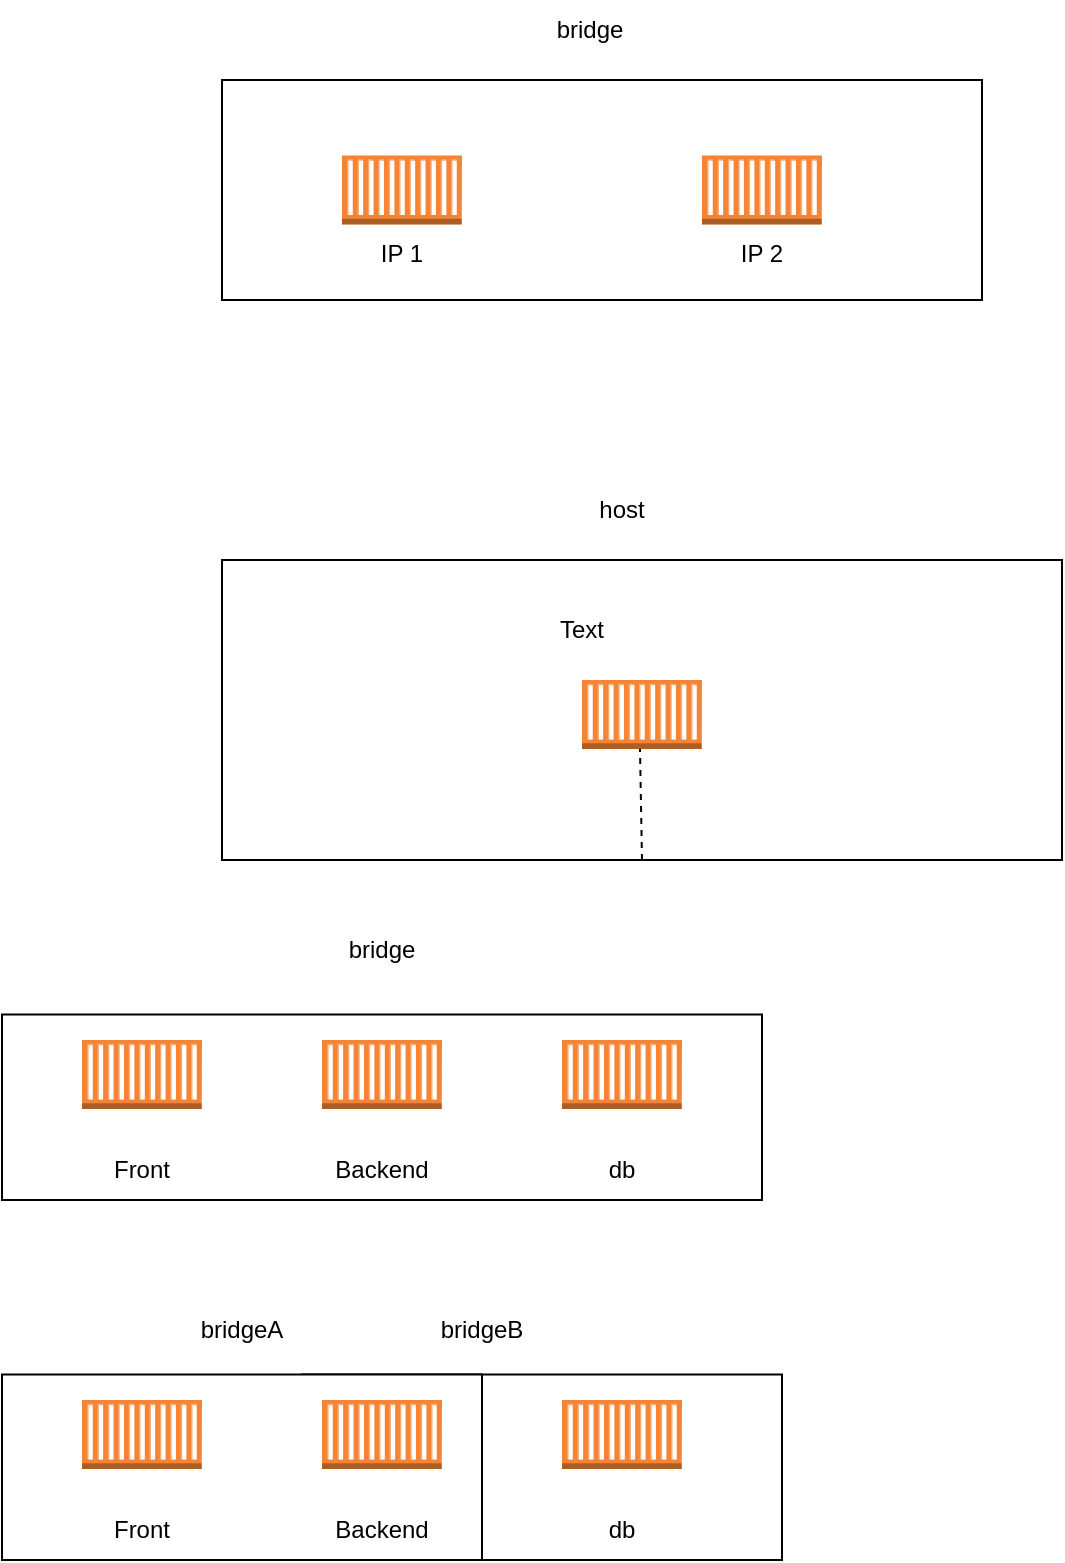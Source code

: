 <mxfile version="20.8.3" type="device" pages="2"><diagram id="vSOiX1jvaNtIfgI4KMIl" name="Page-1"><mxGraphModel dx="1298" dy="771" grid="1" gridSize="10" guides="1" tooltips="1" connect="1" arrows="1" fold="1" page="1" pageScale="1" pageWidth="827" pageHeight="1169" math="0" shadow="0"><root><mxCell id="0"/><mxCell id="1" parent="0"/><mxCell id="J_KtjbHod71vh0umN7RP-38" value="" style="rounded=0;whiteSpace=wrap;html=1;" vertex="1" parent="1"><mxGeometry x="270" y="767.25" width="240" height="92.75" as="geometry"/></mxCell><mxCell id="J_KtjbHod71vh0umN7RP-27" value="" style="rounded=0;whiteSpace=wrap;html=1;" vertex="1" parent="1"><mxGeometry x="120" y="587.25" width="380" height="92.75" as="geometry"/></mxCell><mxCell id="J_KtjbHod71vh0umN7RP-1" value="" style="rounded=0;whiteSpace=wrap;html=1;" vertex="1" parent="1"><mxGeometry x="230" y="120" width="380" height="110" as="geometry"/></mxCell><mxCell id="J_KtjbHod71vh0umN7RP-10" value="" style="outlineConnect=0;dashed=0;verticalLabelPosition=bottom;verticalAlign=top;align=center;html=1;shape=mxgraph.aws3.ec2_compute_container;fillColor=#F58534;gradientColor=none;" vertex="1" parent="1"><mxGeometry x="290" y="157.75" width="60" height="34.5" as="geometry"/></mxCell><mxCell id="J_KtjbHod71vh0umN7RP-11" value="" style="outlineConnect=0;dashed=0;verticalLabelPosition=bottom;verticalAlign=top;align=center;html=1;shape=mxgraph.aws3.ec2_compute_container;fillColor=#F58534;gradientColor=none;" vertex="1" parent="1"><mxGeometry x="470" y="157.75" width="60" height="34.5" as="geometry"/></mxCell><mxCell id="J_KtjbHod71vh0umN7RP-12" value="bridge" style="text;html=1;strokeColor=none;fillColor=none;align=center;verticalAlign=middle;whiteSpace=wrap;rounded=0;" vertex="1" parent="1"><mxGeometry x="384" y="80" width="60" height="30" as="geometry"/></mxCell><mxCell id="J_KtjbHod71vh0umN7RP-13" value="IP 1" style="text;html=1;strokeColor=none;fillColor=none;align=center;verticalAlign=middle;whiteSpace=wrap;rounded=0;" vertex="1" parent="1"><mxGeometry x="290" y="192.25" width="60" height="30" as="geometry"/></mxCell><mxCell id="J_KtjbHod71vh0umN7RP-14" value="IP 2" style="text;html=1;strokeColor=none;fillColor=none;align=center;verticalAlign=middle;whiteSpace=wrap;rounded=0;" vertex="1" parent="1"><mxGeometry x="470" y="192.25" width="60" height="30" as="geometry"/></mxCell><mxCell id="J_KtjbHod71vh0umN7RP-16" value="" style="rounded=0;whiteSpace=wrap;html=1;" vertex="1" parent="1"><mxGeometry x="230" y="360" width="420" height="150" as="geometry"/></mxCell><mxCell id="J_KtjbHod71vh0umN7RP-17" value="" style="outlineConnect=0;dashed=0;verticalLabelPosition=bottom;verticalAlign=top;align=center;html=1;shape=mxgraph.aws3.ec2_compute_container;fillColor=#F58534;gradientColor=none;" vertex="1" parent="1"><mxGeometry x="410" y="420" width="60" height="34.5" as="geometry"/></mxCell><mxCell id="J_KtjbHod71vh0umN7RP-18" value="" style="endArrow=none;dashed=1;html=1;rounded=0;exitX=0.5;exitY=1;exitDx=0;exitDy=0;" edge="1" parent="1" source="J_KtjbHod71vh0umN7RP-16"><mxGeometry width="50" height="50" relative="1" as="geometry"><mxPoint x="389" y="504.5" as="sourcePoint"/><mxPoint x="439" y="454.5" as="targetPoint"/></mxGeometry></mxCell><mxCell id="J_KtjbHod71vh0umN7RP-19" value="host" style="text;html=1;strokeColor=none;fillColor=none;align=center;verticalAlign=middle;whiteSpace=wrap;rounded=0;" vertex="1" parent="1"><mxGeometry x="400" y="320" width="60" height="30" as="geometry"/></mxCell><mxCell id="J_KtjbHod71vh0umN7RP-20" value="" style="outlineConnect=0;dashed=0;verticalLabelPosition=bottom;verticalAlign=top;align=center;html=1;shape=mxgraph.aws3.ec2_compute_container;fillColor=#F58534;gradientColor=none;" vertex="1" parent="1"><mxGeometry x="160" y="600" width="60" height="34.5" as="geometry"/></mxCell><mxCell id="J_KtjbHod71vh0umN7RP-21" value="Text" style="text;html=1;strokeColor=none;fillColor=none;align=center;verticalAlign=middle;whiteSpace=wrap;rounded=0;" vertex="1" parent="1"><mxGeometry x="380" y="380" width="60" height="30" as="geometry"/></mxCell><mxCell id="J_KtjbHod71vh0umN7RP-22" value="Front" style="text;html=1;strokeColor=none;fillColor=none;align=center;verticalAlign=middle;whiteSpace=wrap;rounded=0;" vertex="1" parent="1"><mxGeometry x="160" y="650" width="60" height="30" as="geometry"/></mxCell><mxCell id="J_KtjbHod71vh0umN7RP-23" value="" style="outlineConnect=0;dashed=0;verticalLabelPosition=bottom;verticalAlign=top;align=center;html=1;shape=mxgraph.aws3.ec2_compute_container;fillColor=#F58534;gradientColor=none;" vertex="1" parent="1"><mxGeometry x="280" y="600" width="60" height="34.5" as="geometry"/></mxCell><mxCell id="J_KtjbHod71vh0umN7RP-24" value="Backend" style="text;html=1;strokeColor=none;fillColor=none;align=center;verticalAlign=middle;whiteSpace=wrap;rounded=0;" vertex="1" parent="1"><mxGeometry x="280" y="650" width="60" height="30" as="geometry"/></mxCell><mxCell id="J_KtjbHod71vh0umN7RP-25" value="" style="outlineConnect=0;dashed=0;verticalLabelPosition=bottom;verticalAlign=top;align=center;html=1;shape=mxgraph.aws3.ec2_compute_container;fillColor=#F58534;gradientColor=none;" vertex="1" parent="1"><mxGeometry x="400" y="600" width="60" height="34.5" as="geometry"/></mxCell><mxCell id="J_KtjbHod71vh0umN7RP-26" value="db" style="text;html=1;strokeColor=none;fillColor=none;align=center;verticalAlign=middle;whiteSpace=wrap;rounded=0;" vertex="1" parent="1"><mxGeometry x="400" y="650" width="60" height="30" as="geometry"/></mxCell><mxCell id="J_KtjbHod71vh0umN7RP-28" value="bridge" style="text;html=1;strokeColor=none;fillColor=none;align=center;verticalAlign=middle;whiteSpace=wrap;rounded=0;" vertex="1" parent="1"><mxGeometry x="280" y="540" width="60" height="30" as="geometry"/></mxCell><mxCell id="J_KtjbHod71vh0umN7RP-29" value="" style="rounded=0;whiteSpace=wrap;html=1;" vertex="1" parent="1"><mxGeometry x="120" y="767.25" width="240" height="92.75" as="geometry"/></mxCell><mxCell id="J_KtjbHod71vh0umN7RP-30" value="" style="outlineConnect=0;dashed=0;verticalLabelPosition=bottom;verticalAlign=top;align=center;html=1;shape=mxgraph.aws3.ec2_compute_container;fillColor=#F58534;gradientColor=none;" vertex="1" parent="1"><mxGeometry x="160" y="780" width="60" height="34.5" as="geometry"/></mxCell><mxCell id="J_KtjbHod71vh0umN7RP-31" value="Front" style="text;html=1;strokeColor=none;fillColor=none;align=center;verticalAlign=middle;whiteSpace=wrap;rounded=0;" vertex="1" parent="1"><mxGeometry x="160" y="830" width="60" height="30" as="geometry"/></mxCell><mxCell id="J_KtjbHod71vh0umN7RP-32" value="" style="outlineConnect=0;dashed=0;verticalLabelPosition=bottom;verticalAlign=top;align=center;html=1;shape=mxgraph.aws3.ec2_compute_container;fillColor=#F58534;gradientColor=none;" vertex="1" parent="1"><mxGeometry x="280" y="780" width="60" height="34.5" as="geometry"/></mxCell><mxCell id="J_KtjbHod71vh0umN7RP-33" value="Backend" style="text;html=1;strokeColor=none;fillColor=none;align=center;verticalAlign=middle;whiteSpace=wrap;rounded=0;" vertex="1" parent="1"><mxGeometry x="280" y="830" width="60" height="30" as="geometry"/></mxCell><mxCell id="J_KtjbHod71vh0umN7RP-34" value="" style="outlineConnect=0;dashed=0;verticalLabelPosition=bottom;verticalAlign=top;align=center;html=1;shape=mxgraph.aws3.ec2_compute_container;fillColor=#F58534;gradientColor=none;" vertex="1" parent="1"><mxGeometry x="400" y="780" width="60" height="34.5" as="geometry"/></mxCell><mxCell id="J_KtjbHod71vh0umN7RP-35" value="db" style="text;html=1;strokeColor=none;fillColor=none;align=center;verticalAlign=middle;whiteSpace=wrap;rounded=0;" vertex="1" parent="1"><mxGeometry x="400" y="830" width="60" height="30" as="geometry"/></mxCell><mxCell id="J_KtjbHod71vh0umN7RP-36" value="bridgeA" style="text;html=1;strokeColor=none;fillColor=none;align=center;verticalAlign=middle;whiteSpace=wrap;rounded=0;" vertex="1" parent="1"><mxGeometry x="210" y="730" width="60" height="30" as="geometry"/></mxCell><mxCell id="J_KtjbHod71vh0umN7RP-39" value="bridgeB" style="text;html=1;strokeColor=none;fillColor=none;align=center;verticalAlign=middle;whiteSpace=wrap;rounded=0;" vertex="1" parent="1"><mxGeometry x="330" y="730" width="60" height="30" as="geometry"/></mxCell></root></mxGraphModel></diagram><diagram id="Q6z4RFxEjeE3J45U9ccv" name="Page-2"><mxGraphModel dx="1298" dy="771" grid="1" gridSize="10" guides="1" tooltips="1" connect="1" arrows="1" fold="1" page="1" pageScale="1" pageWidth="827" pageHeight="1169" math="0" shadow="0"><root><mxCell id="0"/><mxCell id="1" parent="0"/><mxCell id="oBGKHlDlntsxJffvgLM7-1" value="nginx" style="sketch=0;outlineConnect=0;fontColor=#232F3E;gradientColor=none;strokeColor=#232F3E;fillColor=#ffffff;dashed=0;verticalLabelPosition=bottom;verticalAlign=top;align=center;html=1;fontSize=12;fontStyle=0;aspect=fixed;shape=mxgraph.aws4.resourceIcon;resIcon=mxgraph.aws4.container_1;" vertex="1" parent="1"><mxGeometry x="320" y="180" width="60" height="60" as="geometry"/></mxCell><mxCell id="oBGKHlDlntsxJffvgLM7-2" value="" style="outlineConnect=0;dashed=0;verticalLabelPosition=bottom;verticalAlign=top;align=center;html=1;shape=mxgraph.aws3.ec2_compute_container;fillColor=#F58534;gradientColor=none;" vertex="1" parent="1"><mxGeometry x="490" y="90" width="60" height="34.5" as="geometry"/></mxCell><mxCell id="oBGKHlDlntsxJffvgLM7-3" value="" style="outlineConnect=0;dashed=0;verticalLabelPosition=bottom;verticalAlign=top;align=center;html=1;shape=mxgraph.aws3.ec2_compute_container;fillColor=#F58534;gradientColor=none;" vertex="1" parent="1"><mxGeometry x="490" y="162.75" width="60" height="34.5" as="geometry"/></mxCell><mxCell id="oBGKHlDlntsxJffvgLM7-4" value="" style="outlineConnect=0;dashed=0;verticalLabelPosition=bottom;verticalAlign=top;align=center;html=1;shape=mxgraph.aws3.ec2_compute_container;fillColor=#F58534;gradientColor=none;" vertex="1" parent="1"><mxGeometry x="490" y="240" width="60" height="34.5" as="geometry"/></mxCell><mxCell id="oBGKHlDlntsxJffvgLM7-5" value="" style="outlineConnect=0;dashed=0;verticalLabelPosition=bottom;verticalAlign=top;align=center;html=1;shape=mxgraph.aws3.ec2_compute_container;fillColor=#F58534;gradientColor=none;" vertex="1" parent="1"><mxGeometry x="490" y="310" width="60" height="34.5" as="geometry"/></mxCell><mxCell id="oBGKHlDlntsxJffvgLM7-6" value="" style="endArrow=classic;html=1;rounded=0;" edge="1" parent="1"><mxGeometry width="50" height="50" relative="1" as="geometry"><mxPoint x="389" y="205" as="sourcePoint"/><mxPoint x="480" y="120" as="targetPoint"/></mxGeometry></mxCell><mxCell id="oBGKHlDlntsxJffvgLM7-7" value="" style="endArrow=none;dashed=1;html=1;dashPattern=1 3;strokeWidth=2;rounded=0;" edge="1" parent="1"><mxGeometry width="50" height="50" relative="1" as="geometry"><mxPoint x="260" y="210" as="sourcePoint"/><mxPoint x="320" y="210" as="targetPoint"/></mxGeometry></mxCell><mxCell id="oBGKHlDlntsxJffvgLM7-8" value="" style="endArrow=none;html=1;rounded=0;" edge="1" parent="1"><mxGeometry width="50" height="50" relative="1" as="geometry"><mxPoint x="300" y="370" as="sourcePoint"/><mxPoint x="300" y="80" as="targetPoint"/></mxGeometry></mxCell><mxCell id="oBGKHlDlntsxJffvgLM7-9" value="HOST" style="text;html=1;strokeColor=none;fillColor=none;align=center;verticalAlign=middle;whiteSpace=wrap;rounded=0;" vertex="1" parent="1"><mxGeometry x="200" y="90" width="60" height="30" as="geometry"/></mxCell><mxCell id="oBGKHlDlntsxJffvgLM7-10" value="BRIDGE" style="text;html=1;strokeColor=none;fillColor=none;align=center;verticalAlign=middle;whiteSpace=wrap;rounded=0;" vertex="1" parent="1"><mxGeometry x="400" y="40" width="60" height="30" as="geometry"/></mxCell></root></mxGraphModel></diagram></mxfile>